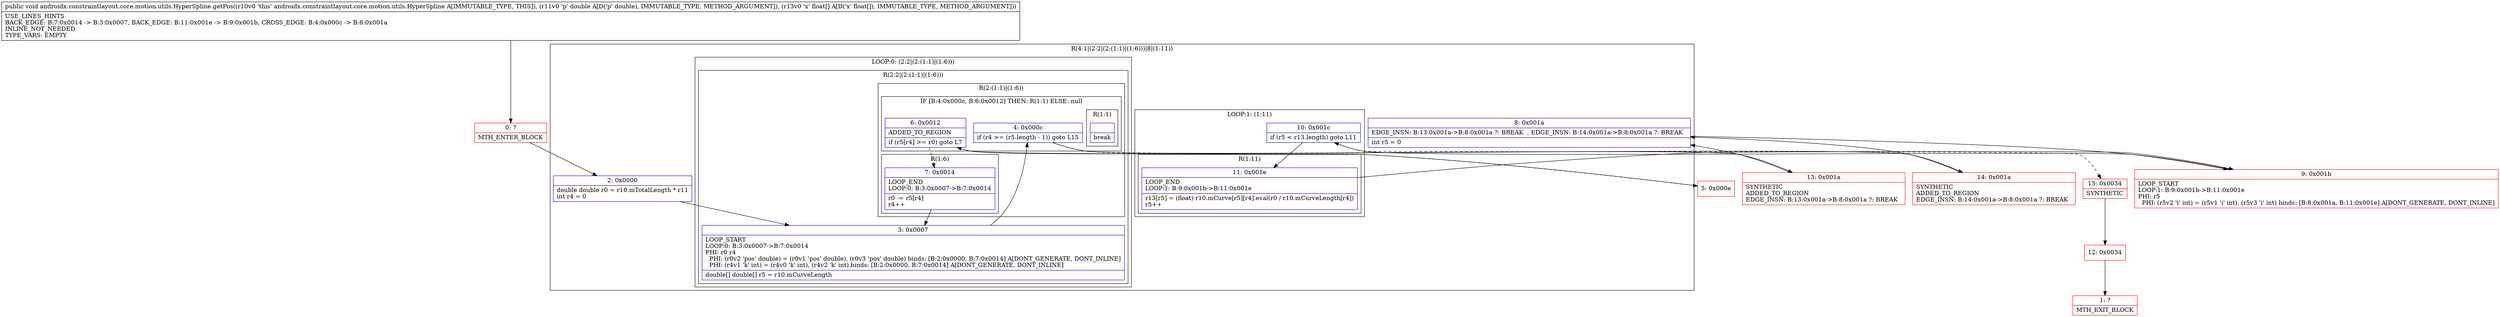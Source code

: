 digraph "CFG forandroidx.constraintlayout.core.motion.utils.HyperSpline.getPos(D[F)V" {
subgraph cluster_Region_1367139311 {
label = "R(4:1|(2:2|(2:(1:1)|(1:6)))|8|(1:11))";
node [shape=record,color=blue];
Node_2 [shape=record,label="{2\:\ 0x0000|double double r0 = r10.mTotalLength * r11\lint r4 = 0\l}"];
subgraph cluster_LoopRegion_1124790882 {
label = "LOOP:0: (2:2|(2:(1:1)|(1:6)))";
node [shape=record,color=blue];
subgraph cluster_Region_1297310091 {
label = "R(2:2|(2:(1:1)|(1:6)))";
node [shape=record,color=blue];
Node_3 [shape=record,label="{3\:\ 0x0007|LOOP_START\lLOOP:0: B:3:0x0007\-\>B:7:0x0014\lPHI: r0 r4 \l  PHI: (r0v2 'pos' double) = (r0v1 'pos' double), (r0v3 'pos' double) binds: [B:2:0x0000, B:7:0x0014] A[DONT_GENERATE, DONT_INLINE]\l  PHI: (r4v1 'k' int) = (r4v0 'k' int), (r4v2 'k' int) binds: [B:2:0x0000, B:7:0x0014] A[DONT_GENERATE, DONT_INLINE]\l|double[] double[] r5 = r10.mCurveLength\l}"];
subgraph cluster_Region_1381923291 {
label = "R(2:(1:1)|(1:6))";
node [shape=record,color=blue];
subgraph cluster_IfRegion_1420543959 {
label = "IF [B:4:0x000c, B:6:0x0012] THEN: R(1:1) ELSE: null";
node [shape=record,color=blue];
Node_4 [shape=record,label="{4\:\ 0x000c|if (r4 \>= (r5.length \- 1)) goto L15\l}"];
Node_6 [shape=record,label="{6\:\ 0x0012|ADDED_TO_REGION\l|if (r5[r4] \>= r0) goto L7\l}"];
subgraph cluster_Region_796201767 {
label = "R(1:1)";
node [shape=record,color=blue];
Node_InsnContainer_658678928 [shape=record,label="{|break\l}"];
}
}
subgraph cluster_Region_2106861984 {
label = "R(1:6)";
node [shape=record,color=blue];
Node_7 [shape=record,label="{7\:\ 0x0014|LOOP_END\lLOOP:0: B:3:0x0007\-\>B:7:0x0014\l|r0 \-= r5[r4]\lr4++\l}"];
}
}
}
}
Node_8 [shape=record,label="{8\:\ 0x001a|EDGE_INSN: B:13:0x001a\-\>B:8:0x001a ?: BREAK  , EDGE_INSN: B:14:0x001a\-\>B:8:0x001a ?: BREAK  \l|int r5 = 0\l}"];
subgraph cluster_LoopRegion_290883752 {
label = "LOOP:1: (1:11)";
node [shape=record,color=blue];
Node_10 [shape=record,label="{10\:\ 0x001c|if (r5 \< r13.length) goto L11\l}"];
subgraph cluster_Region_2064025247 {
label = "R(1:11)";
node [shape=record,color=blue];
Node_11 [shape=record,label="{11\:\ 0x001e|LOOP_END\lLOOP:1: B:9:0x001b\-\>B:11:0x001e\l|r13[r5] = (float) r10.mCurve[r5][r4].eval(r0 \/ r10.mCurveLength[r4])\lr5++\l}"];
}
}
}
Node_0 [shape=record,color=red,label="{0\:\ ?|MTH_ENTER_BLOCK\l}"];
Node_5 [shape=record,color=red,label="{5\:\ 0x000e}"];
Node_13 [shape=record,color=red,label="{13\:\ 0x001a|SYNTHETIC\lADDED_TO_REGION\lEDGE_INSN: B:13:0x001a\-\>B:8:0x001a ?: BREAK  \l}"];
Node_9 [shape=record,color=red,label="{9\:\ 0x001b|LOOP_START\lLOOP:1: B:9:0x001b\-\>B:11:0x001e\lPHI: r5 \l  PHI: (r5v2 'i' int) = (r5v1 'i' int), (r5v3 'i' int) binds: [B:8:0x001a, B:11:0x001e] A[DONT_GENERATE, DONT_INLINE]\l}"];
Node_15 [shape=record,color=red,label="{15\:\ 0x0034|SYNTHETIC\l}"];
Node_12 [shape=record,color=red,label="{12\:\ 0x0034}"];
Node_1 [shape=record,color=red,label="{1\:\ ?|MTH_EXIT_BLOCK\l}"];
Node_14 [shape=record,color=red,label="{14\:\ 0x001a|SYNTHETIC\lADDED_TO_REGION\lEDGE_INSN: B:14:0x001a\-\>B:8:0x001a ?: BREAK  \l}"];
MethodNode[shape=record,label="{public void androidx.constraintlayout.core.motion.utils.HyperSpline.getPos((r10v0 'this' androidx.constraintlayout.core.motion.utils.HyperSpline A[IMMUTABLE_TYPE, THIS]), (r11v0 'p' double A[D('p' double), IMMUTABLE_TYPE, METHOD_ARGUMENT]), (r13v0 'x' float[] A[D('x' float[]), IMMUTABLE_TYPE, METHOD_ARGUMENT]))  | USE_LINES_HINTS\lBACK_EDGE: B:7:0x0014 \-\> B:3:0x0007, BACK_EDGE: B:11:0x001e \-\> B:9:0x001b, CROSS_EDGE: B:4:0x000c \-\> B:8:0x001a\lINLINE_NOT_NEEDED\lTYPE_VARS: EMPTY\l}"];
MethodNode -> Node_0;Node_2 -> Node_3;
Node_3 -> Node_4;
Node_4 -> Node_5[style=dashed];
Node_4 -> Node_14;
Node_6 -> Node_7[style=dashed];
Node_6 -> Node_13;
Node_7 -> Node_3;
Node_8 -> Node_9;
Node_10 -> Node_11;
Node_10 -> Node_15[style=dashed];
Node_11 -> Node_9;
Node_0 -> Node_2;
Node_5 -> Node_6;
Node_13 -> Node_8;
Node_9 -> Node_10;
Node_15 -> Node_12;
Node_12 -> Node_1;
Node_14 -> Node_8;
}

